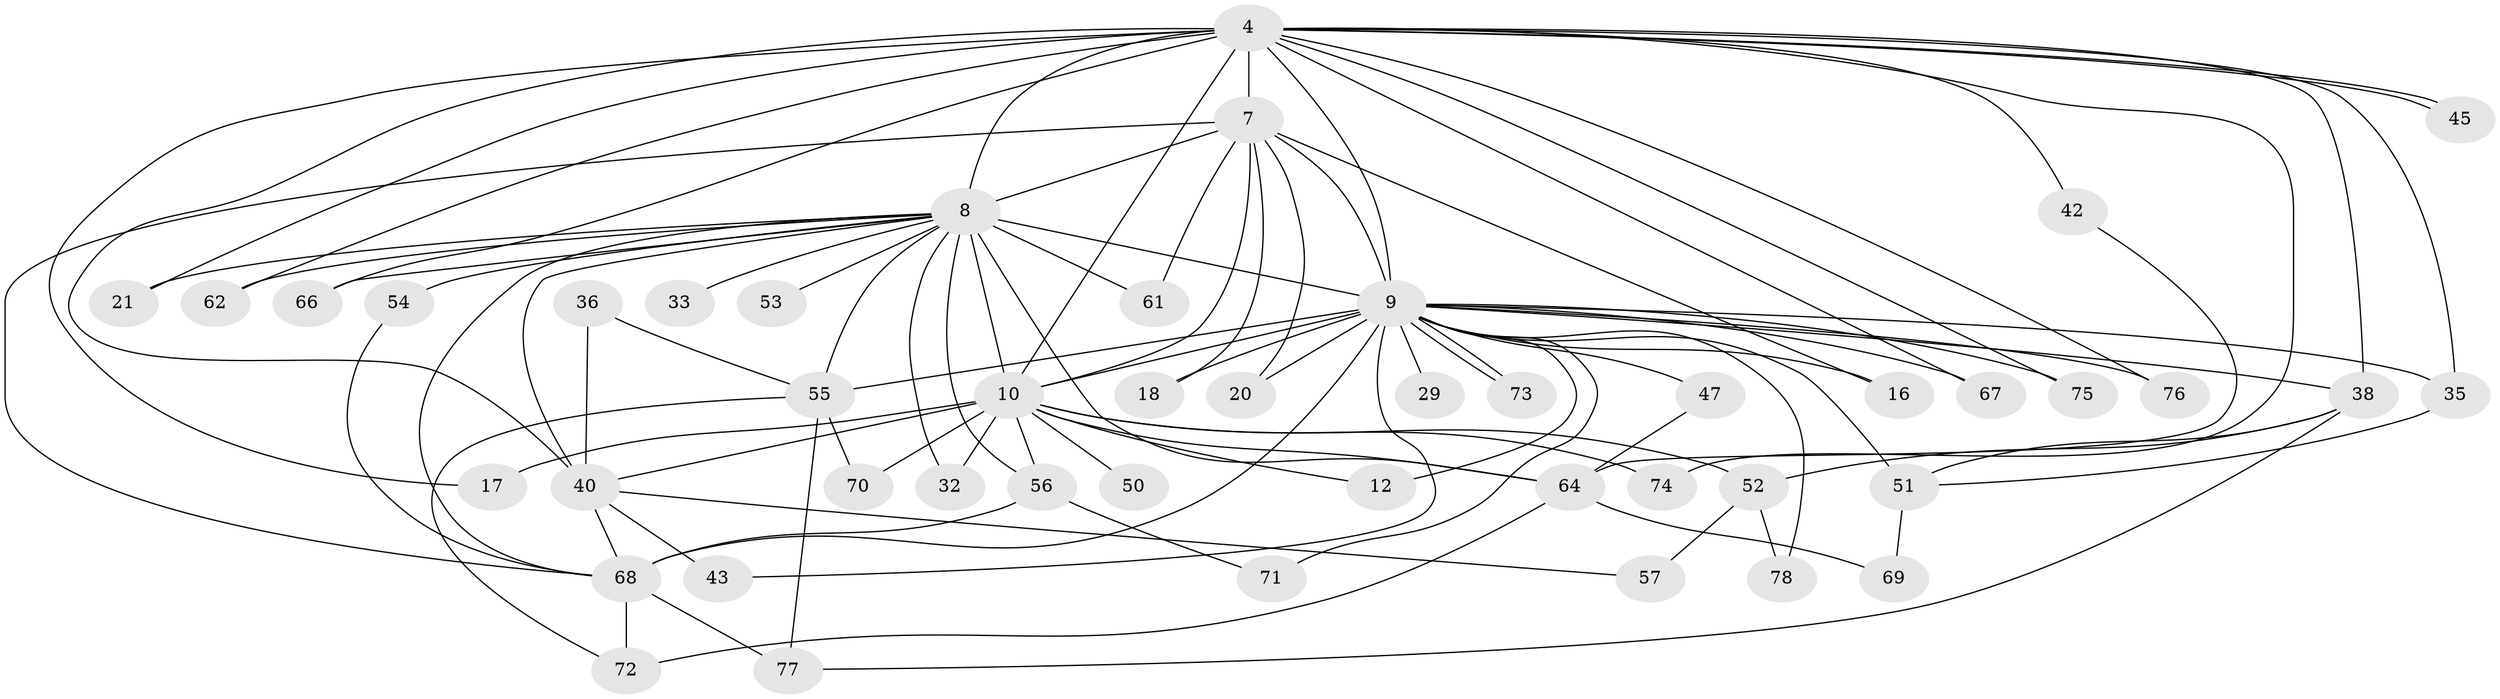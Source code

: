 // original degree distribution, {11: 0.01282051282051282, 17: 0.01282051282051282, 23: 0.01282051282051282, 18: 0.01282051282051282, 22: 0.02564102564102564, 15: 0.01282051282051282, 12: 0.01282051282051282, 19: 0.01282051282051282, 14: 0.01282051282051282, 8: 0.01282051282051282, 2: 0.5128205128205128, 3: 0.20512820512820512, 5: 0.038461538461538464, 6: 0.038461538461538464, 4: 0.0641025641025641}
// Generated by graph-tools (version 1.1) at 2025/46/03/04/25 21:46:48]
// undirected, 46 vertices, 95 edges
graph export_dot {
graph [start="1"]
  node [color=gray90,style=filled];
  4 [super="+2"];
  7 [super="+1"];
  8 [super="+3"];
  9 [super="+5"];
  10 [super="+6"];
  12;
  16;
  17;
  18;
  20;
  21;
  29;
  32;
  33;
  35 [super="+14"];
  36;
  38 [super="+24"];
  40 [super="+30+34"];
  42;
  43;
  45;
  47 [super="+23"];
  50;
  51 [super="+46"];
  52;
  53;
  54;
  55 [super="+28+48"];
  56 [super="+25"];
  57;
  61;
  62;
  64 [super="+13+31"];
  66;
  67;
  68 [super="+37+65+44"];
  69 [super="+22"];
  70;
  71;
  72 [super="+58"];
  73;
  74;
  75 [super="+59"];
  76;
  77 [super="+49"];
  78 [super="+41"];
  4 -- 7 [weight=4];
  4 -- 8 [weight=4];
  4 -- 9 [weight=4];
  4 -- 10 [weight=4];
  4 -- 17;
  4 -- 35 [weight=2];
  4 -- 42;
  4 -- 45;
  4 -- 45;
  4 -- 66;
  4 -- 67;
  4 -- 38 [weight=2];
  4 -- 74;
  4 -- 75 [weight=2];
  4 -- 76;
  4 -- 21;
  4 -- 62;
  4 -- 40;
  7 -- 8 [weight=4];
  7 -- 9 [weight=4];
  7 -- 10 [weight=4];
  7 -- 16;
  7 -- 20;
  7 -- 18;
  7 -- 61;
  7 -- 68;
  8 -- 9 [weight=4];
  8 -- 10 [weight=4];
  8 -- 32;
  8 -- 53 [weight=2];
  8 -- 54 [weight=2];
  8 -- 55 [weight=3];
  8 -- 66;
  8 -- 21;
  8 -- 33;
  8 -- 61;
  8 -- 62;
  8 -- 64 [weight=4];
  8 -- 68;
  8 -- 56;
  8 -- 40 [weight=4];
  9 -- 10 [weight=4];
  9 -- 16;
  9 -- 29 [weight=2];
  9 -- 51;
  9 -- 67;
  9 -- 73;
  9 -- 73;
  9 -- 68 [weight=5];
  9 -- 71;
  9 -- 12;
  9 -- 76;
  9 -- 18;
  9 -- 20;
  9 -- 43;
  9 -- 47 [weight=2];
  9 -- 35;
  9 -- 75;
  9 -- 38;
  9 -- 78;
  9 -- 55;
  10 -- 50 [weight=2];
  10 -- 52;
  10 -- 74;
  10 -- 32;
  10 -- 70;
  10 -- 12;
  10 -- 17;
  10 -- 64;
  10 -- 56;
  10 -- 40;
  35 -- 51;
  36 -- 55;
  36 -- 40;
  38 -- 52;
  38 -- 77;
  38 -- 51;
  40 -- 43;
  40 -- 68;
  40 -- 57;
  42 -- 64;
  47 -- 64;
  51 -- 69;
  52 -- 57;
  52 -- 78;
  54 -- 68;
  55 -- 70;
  55 -- 72;
  55 -- 77;
  56 -- 71;
  56 -- 68;
  64 -- 72;
  64 -- 69;
  68 -- 77;
  68 -- 72;
}
